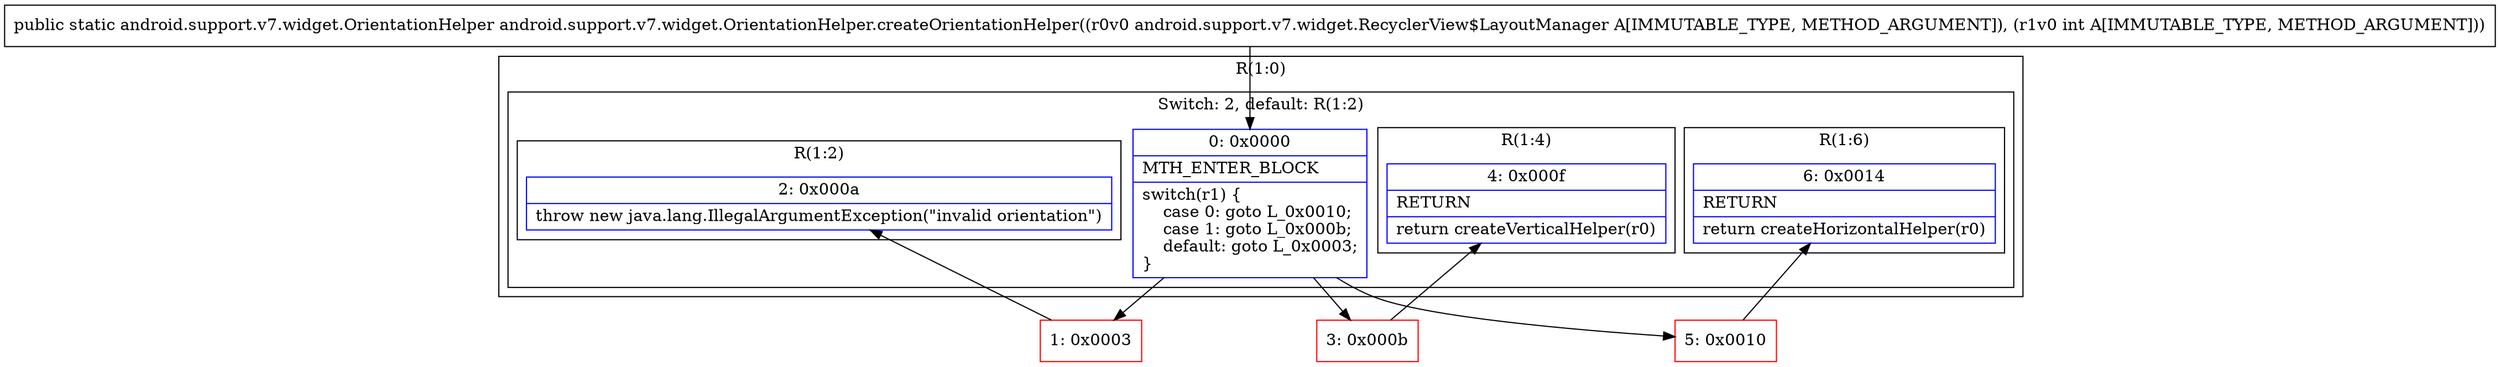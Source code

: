 digraph "CFG forandroid.support.v7.widget.OrientationHelper.createOrientationHelper(Landroid\/support\/v7\/widget\/RecyclerView$LayoutManager;I)Landroid\/support\/v7\/widget\/OrientationHelper;" {
subgraph cluster_Region_451491707 {
label = "R(1:0)";
node [shape=record,color=blue];
subgraph cluster_SwitchRegion_786692882 {
label = "Switch: 2, default: R(1:2)";
node [shape=record,color=blue];
Node_0 [shape=record,label="{0\:\ 0x0000|MTH_ENTER_BLOCK\l|switch(r1) \{\l    case 0: goto L_0x0010;\l    case 1: goto L_0x000b;\l    default: goto L_0x0003;\l\}\l}"];
subgraph cluster_Region_1832238334 {
label = "R(1:6)";
node [shape=record,color=blue];
Node_6 [shape=record,label="{6\:\ 0x0014|RETURN\l|return createHorizontalHelper(r0)\l}"];
}
subgraph cluster_Region_112534870 {
label = "R(1:4)";
node [shape=record,color=blue];
Node_4 [shape=record,label="{4\:\ 0x000f|RETURN\l|return createVerticalHelper(r0)\l}"];
}
subgraph cluster_Region_1429506068 {
label = "R(1:2)";
node [shape=record,color=blue];
Node_2 [shape=record,label="{2\:\ 0x000a|throw new java.lang.IllegalArgumentException(\"invalid orientation\")\l}"];
}
}
}
Node_1 [shape=record,color=red,label="{1\:\ 0x0003}"];
Node_3 [shape=record,color=red,label="{3\:\ 0x000b}"];
Node_5 [shape=record,color=red,label="{5\:\ 0x0010}"];
MethodNode[shape=record,label="{public static android.support.v7.widget.OrientationHelper android.support.v7.widget.OrientationHelper.createOrientationHelper((r0v0 android.support.v7.widget.RecyclerView$LayoutManager A[IMMUTABLE_TYPE, METHOD_ARGUMENT]), (r1v0 int A[IMMUTABLE_TYPE, METHOD_ARGUMENT])) }"];
MethodNode -> Node_0;
Node_0 -> Node_1;
Node_0 -> Node_3;
Node_0 -> Node_5;
Node_1 -> Node_2;
Node_3 -> Node_4;
Node_5 -> Node_6;
}

